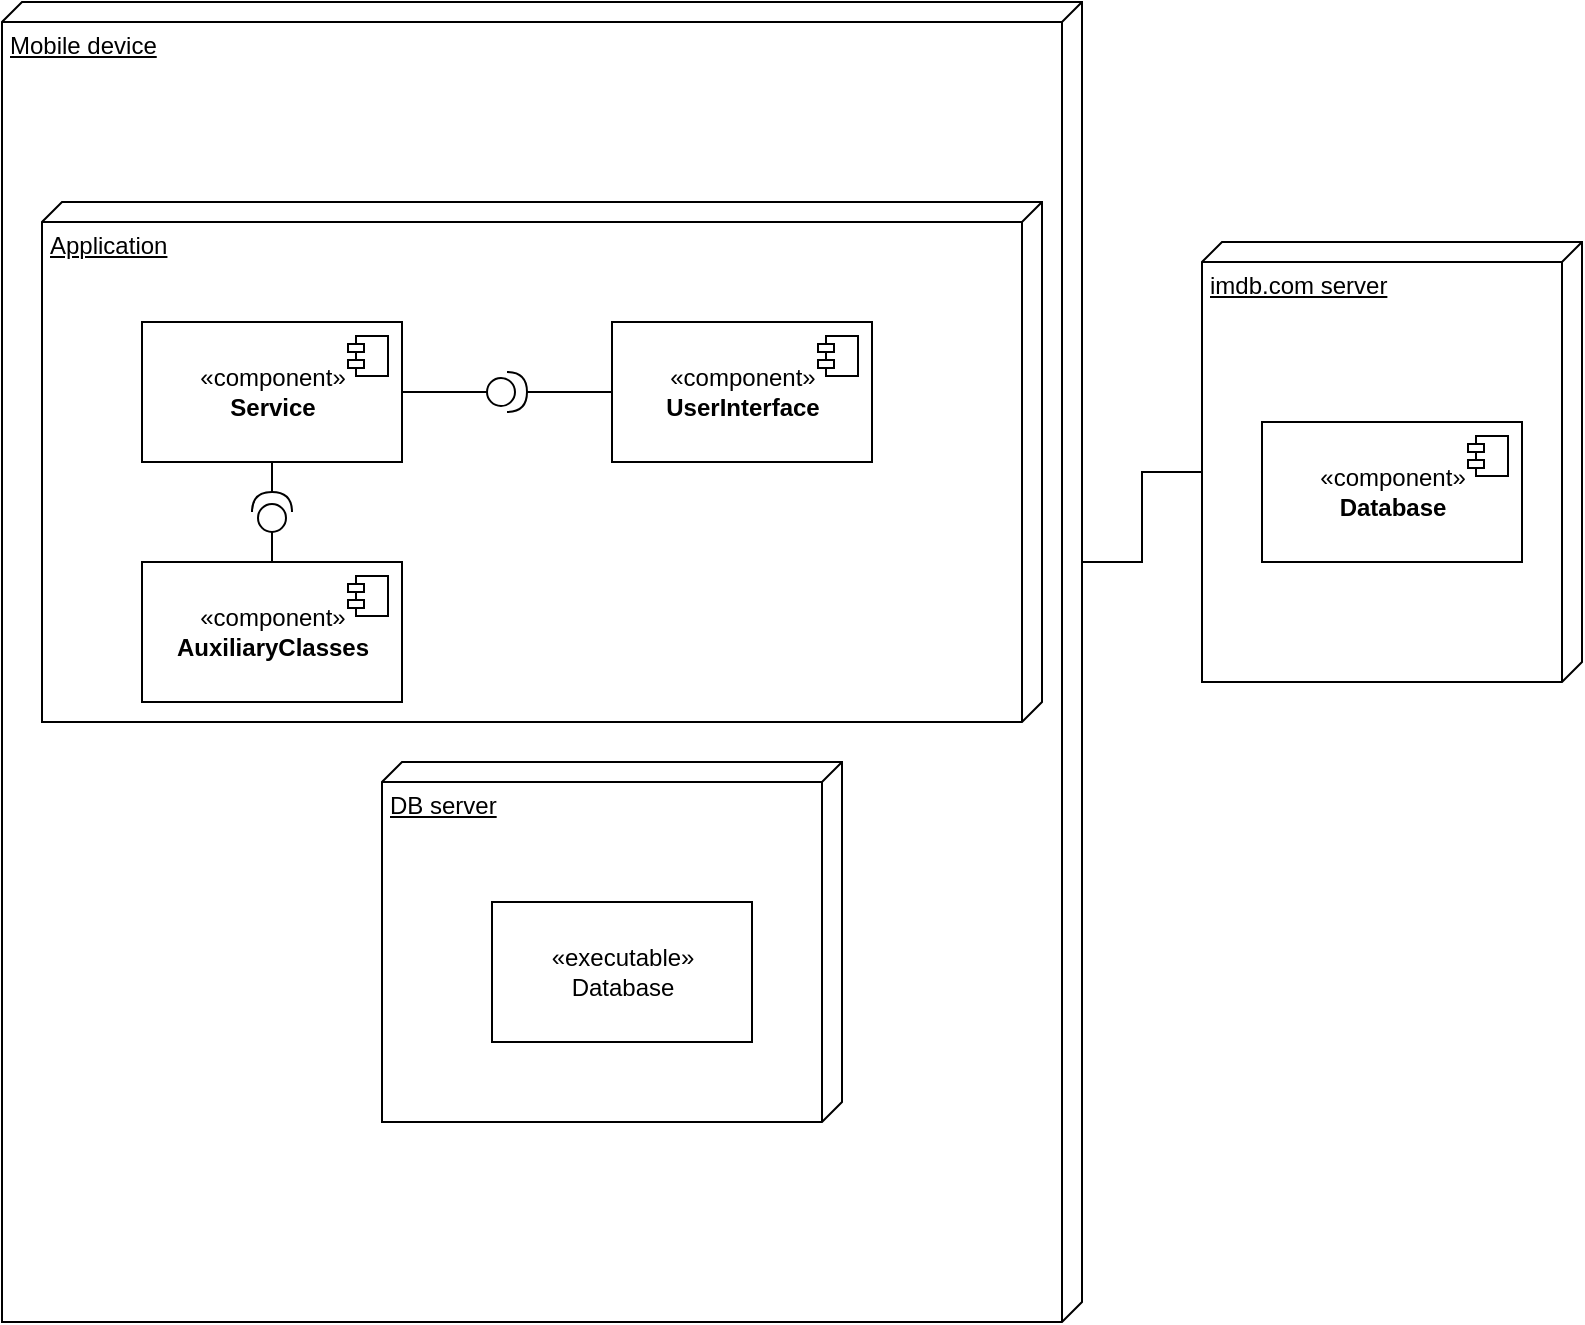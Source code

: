 <mxfile version="12.2.0" type="github" pages="1">
  <diagram id="jA2Ezu2TtS5SMx9KKT7j" name="Page-1">
    <mxGraphModel dx="1408" dy="754" grid="1" gridSize="10" guides="1" tooltips="1" connect="1" arrows="1" fold="1" page="1" pageScale="1" pageWidth="850" pageHeight="1100" math="0" shadow="0">
      <root>
        <mxCell id="0"/>
        <mxCell id="1" parent="0"/>
        <mxCell id="4mosWypfH1YMFsxJIaKi-29" style="edgeStyle=orthogonalEdgeStyle;rounded=0;orthogonalLoop=1;jettySize=auto;html=1;exitX=0;exitY=0;exitDx=280;exitDy=0;exitPerimeter=0;entryX=0;entryY=0;entryDx=115;entryDy=190;entryPerimeter=0;endArrow=none;endFill=0;" edge="1" parent="1" source="w_q4eMR3O7fKvEHZuM0d-1" target="4mosWypfH1YMFsxJIaKi-5">
          <mxGeometry relative="1" as="geometry"/>
        </mxCell>
        <mxCell id="w_q4eMR3O7fKvEHZuM0d-1" value="&lt;div&gt;Mobile device&lt;/div&gt;&lt;div&gt;&lt;br&gt;&lt;/div&gt;" style="verticalAlign=top;align=left;spacingTop=8;spacingLeft=2;spacingRight=12;shape=cube;size=10;direction=south;fontStyle=4;html=1;" parent="1" vertex="1">
          <mxGeometry x="30" y="200" width="540" height="660" as="geometry"/>
        </mxCell>
        <mxCell id="4mosWypfH1YMFsxJIaKi-5" value="&lt;div&gt;imdb.com server&lt;/div&gt;&lt;div&gt;&lt;br&gt;&lt;/div&gt;&lt;div&gt;&lt;br&gt;&lt;/div&gt;" style="verticalAlign=top;align=left;spacingTop=8;spacingLeft=2;spacingRight=12;shape=cube;size=10;direction=south;fontStyle=4;html=1;" vertex="1" parent="1">
          <mxGeometry x="630" y="320" width="190" height="220" as="geometry"/>
        </mxCell>
        <mxCell id="4mosWypfH1YMFsxJIaKi-8" value="Application" style="verticalAlign=top;align=left;spacingTop=8;spacingLeft=2;spacingRight=12;shape=cube;size=10;direction=south;fontStyle=4;html=1;" vertex="1" parent="1">
          <mxGeometry x="50" y="300" width="500" height="260" as="geometry"/>
        </mxCell>
        <mxCell id="4mosWypfH1YMFsxJIaKi-9" value="DB server" style="verticalAlign=top;align=left;spacingTop=8;spacingLeft=2;spacingRight=12;shape=cube;size=10;direction=south;fontStyle=4;html=1;" vertex="1" parent="1">
          <mxGeometry x="220" y="580" width="230" height="180" as="geometry"/>
        </mxCell>
        <mxCell id="4mosWypfH1YMFsxJIaKi-10" value="«component»&lt;br&gt;&lt;b&gt;Service&lt;/b&gt;" style="html=1;" vertex="1" parent="1">
          <mxGeometry x="100" y="360" width="130" height="70" as="geometry"/>
        </mxCell>
        <mxCell id="4mosWypfH1YMFsxJIaKi-11" value="" style="shape=component;jettyWidth=8;jettyHeight=4;" vertex="1" parent="4mosWypfH1YMFsxJIaKi-10">
          <mxGeometry x="1" width="20" height="20" relative="1" as="geometry">
            <mxPoint x="-27" y="7" as="offset"/>
          </mxGeometry>
        </mxCell>
        <mxCell id="4mosWypfH1YMFsxJIaKi-34" style="edgeStyle=orthogonalEdgeStyle;rounded=0;orthogonalLoop=1;jettySize=auto;html=1;exitX=0;exitY=0.5;exitDx=0;exitDy=0;endArrow=none;endFill=0;" edge="1" parent="1" source="4mosWypfH1YMFsxJIaKi-14">
          <mxGeometry relative="1" as="geometry">
            <mxPoint x="310" y="395" as="targetPoint"/>
          </mxGeometry>
        </mxCell>
        <mxCell id="4mosWypfH1YMFsxJIaKi-14" value="«component»&lt;br&gt;&lt;b&gt;UserInterface&lt;br&gt;&lt;/b&gt;" style="html=1;" vertex="1" parent="1">
          <mxGeometry x="335" y="360" width="130" height="70" as="geometry"/>
        </mxCell>
        <mxCell id="4mosWypfH1YMFsxJIaKi-15" value="" style="shape=component;jettyWidth=8;jettyHeight=4;" vertex="1" parent="4mosWypfH1YMFsxJIaKi-14">
          <mxGeometry x="1" width="20" height="20" relative="1" as="geometry">
            <mxPoint x="-27" y="7" as="offset"/>
          </mxGeometry>
        </mxCell>
        <mxCell id="4mosWypfH1YMFsxJIaKi-16" value="«component»&lt;br&gt;&lt;b&gt;AuxiliaryClasses&lt;br&gt;&lt;/b&gt;" style="html=1;" vertex="1" parent="1">
          <mxGeometry x="100" y="480" width="130" height="70" as="geometry"/>
        </mxCell>
        <mxCell id="4mosWypfH1YMFsxJIaKi-17" value="" style="shape=component;jettyWidth=8;jettyHeight=4;" vertex="1" parent="4mosWypfH1YMFsxJIaKi-16">
          <mxGeometry x="1" width="20" height="20" relative="1" as="geometry">
            <mxPoint x="-27" y="7" as="offset"/>
          </mxGeometry>
        </mxCell>
        <mxCell id="4mosWypfH1YMFsxJIaKi-22" value="«component»&lt;br&gt;&lt;b&gt;Database&lt;/b&gt;" style="html=1;" vertex="1" parent="1">
          <mxGeometry x="660" y="410" width="130" height="70" as="geometry"/>
        </mxCell>
        <mxCell id="4mosWypfH1YMFsxJIaKi-23" value="" style="shape=component;jettyWidth=8;jettyHeight=4;" vertex="1" parent="4mosWypfH1YMFsxJIaKi-22">
          <mxGeometry x="1" width="20" height="20" relative="1" as="geometry">
            <mxPoint x="-27" y="7" as="offset"/>
          </mxGeometry>
        </mxCell>
        <mxCell id="4mosWypfH1YMFsxJIaKi-24" value="&lt;div&gt;«executable»&lt;/div&gt;&lt;div&gt;Database&lt;br&gt;&lt;/div&gt;" style="html=1;" vertex="1" parent="1">
          <mxGeometry x="275" y="650" width="130" height="70" as="geometry"/>
        </mxCell>
        <mxCell id="4mosWypfH1YMFsxJIaKi-25" value="" style="shape=component;jettyWidth=8;jettyHeight=4;strokeColor=none;" vertex="1" parent="4mosWypfH1YMFsxJIaKi-24">
          <mxGeometry x="1" width="20" height="20" relative="1" as="geometry">
            <mxPoint x="-27" y="7" as="offset"/>
          </mxGeometry>
        </mxCell>
        <mxCell id="4mosWypfH1YMFsxJIaKi-47" style="edgeStyle=orthogonalEdgeStyle;rounded=0;orthogonalLoop=1;jettySize=auto;html=1;exitX=1;exitY=0.5;exitDx=0;exitDy=0;exitPerimeter=0;entryX=0;entryY=0.5;entryDx=0;entryDy=0;endArrow=none;endFill=0;" edge="1" parent="1" source="4mosWypfH1YMFsxJIaKi-43" target="4mosWypfH1YMFsxJIaKi-14">
          <mxGeometry relative="1" as="geometry"/>
        </mxCell>
        <mxCell id="4mosWypfH1YMFsxJIaKi-48" style="edgeStyle=orthogonalEdgeStyle;rounded=0;orthogonalLoop=1;jettySize=auto;html=1;exitX=0;exitY=0.5;exitDx=0;exitDy=0;exitPerimeter=0;entryX=1;entryY=0.5;entryDx=0;entryDy=0;endArrow=none;endFill=0;" edge="1" parent="1" source="4mosWypfH1YMFsxJIaKi-43" target="4mosWypfH1YMFsxJIaKi-10">
          <mxGeometry relative="1" as="geometry"/>
        </mxCell>
        <mxCell id="4mosWypfH1YMFsxJIaKi-43" value="" style="shape=providedRequiredInterface;html=1;verticalLabelPosition=bottom;" vertex="1" parent="1">
          <mxGeometry x="272.5" y="385" width="20" height="20" as="geometry"/>
        </mxCell>
        <mxCell id="4mosWypfH1YMFsxJIaKi-45" style="edgeStyle=orthogonalEdgeStyle;rounded=0;orthogonalLoop=1;jettySize=auto;html=1;exitX=0;exitY=0.5;exitDx=0;exitDy=0;exitPerimeter=0;entryX=0.5;entryY=0;entryDx=0;entryDy=0;endArrow=none;endFill=0;" edge="1" parent="1" source="4mosWypfH1YMFsxJIaKi-44" target="4mosWypfH1YMFsxJIaKi-16">
          <mxGeometry relative="1" as="geometry"/>
        </mxCell>
        <mxCell id="4mosWypfH1YMFsxJIaKi-46" style="edgeStyle=orthogonalEdgeStyle;rounded=0;orthogonalLoop=1;jettySize=auto;html=1;exitX=1;exitY=0.5;exitDx=0;exitDy=0;exitPerimeter=0;entryX=0.5;entryY=1;entryDx=0;entryDy=0;endArrow=none;endFill=0;" edge="1" parent="1" source="4mosWypfH1YMFsxJIaKi-44" target="4mosWypfH1YMFsxJIaKi-10">
          <mxGeometry relative="1" as="geometry"/>
        </mxCell>
        <mxCell id="4mosWypfH1YMFsxJIaKi-44" value="" style="shape=providedRequiredInterface;html=1;verticalLabelPosition=bottom;rotation=-90;" vertex="1" parent="1">
          <mxGeometry x="155" y="445" width="20" height="20" as="geometry"/>
        </mxCell>
      </root>
    </mxGraphModel>
  </diagram>
</mxfile>

